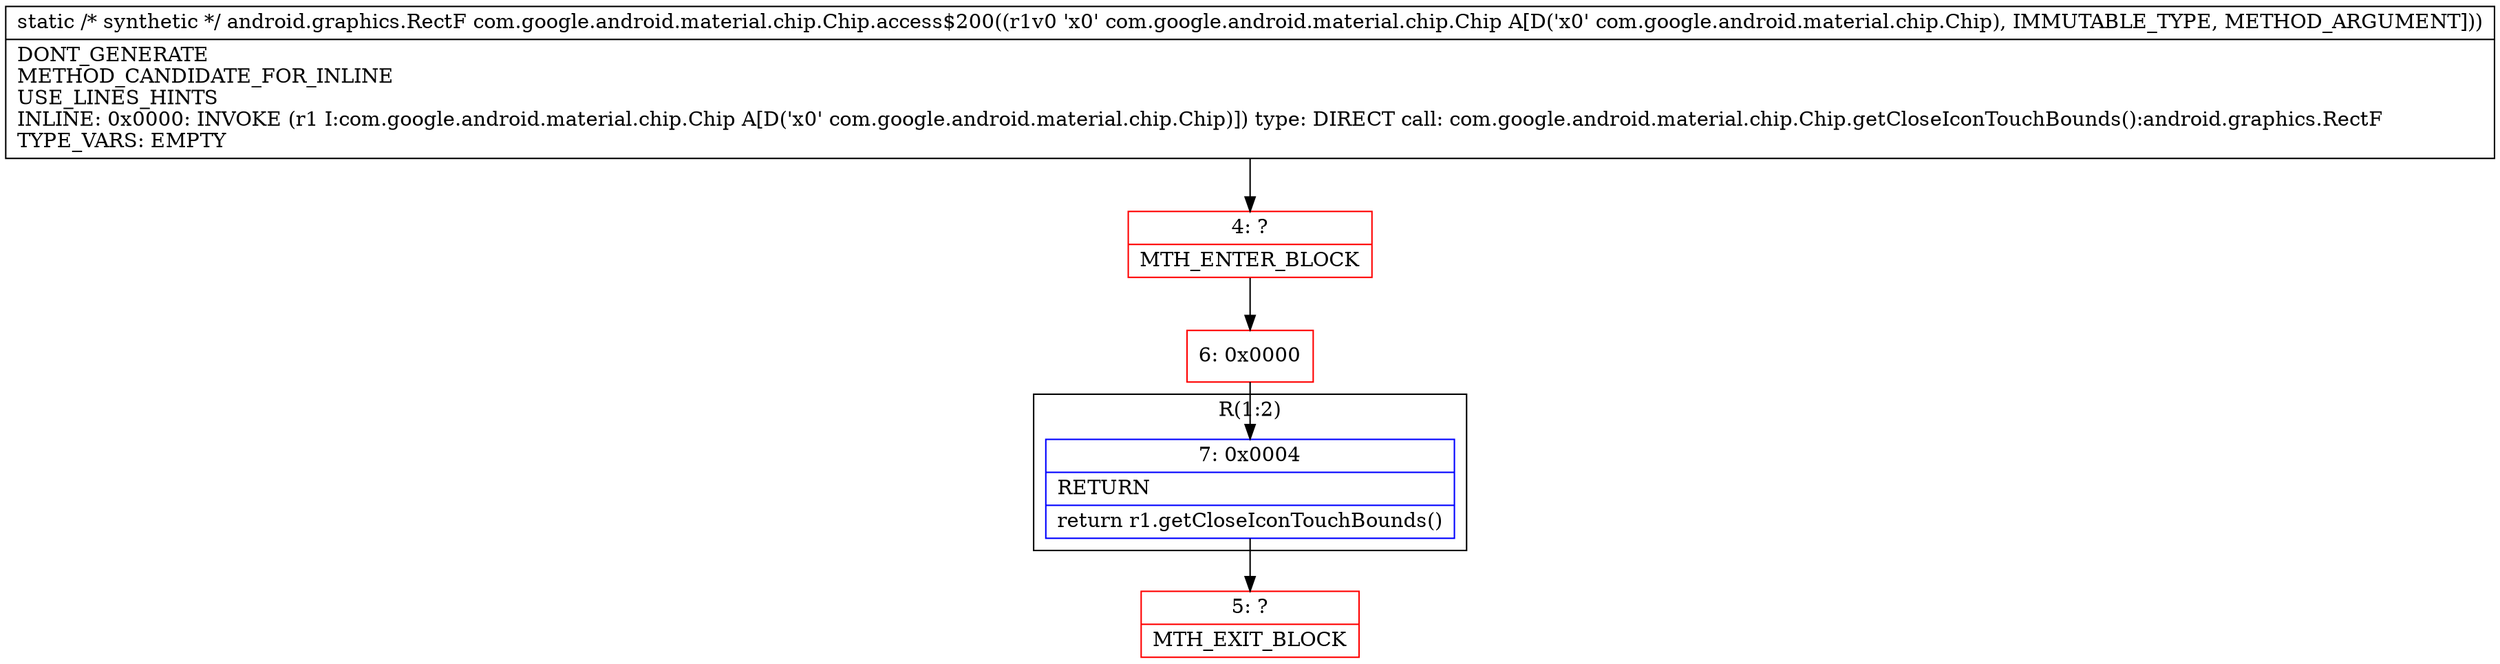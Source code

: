digraph "CFG forcom.google.android.material.chip.Chip.access$200(Lcom\/google\/android\/material\/chip\/Chip;)Landroid\/graphics\/RectF;" {
subgraph cluster_Region_1441478025 {
label = "R(1:2)";
node [shape=record,color=blue];
Node_7 [shape=record,label="{7\:\ 0x0004|RETURN\l|return r1.getCloseIconTouchBounds()\l}"];
}
Node_4 [shape=record,color=red,label="{4\:\ ?|MTH_ENTER_BLOCK\l}"];
Node_6 [shape=record,color=red,label="{6\:\ 0x0000}"];
Node_5 [shape=record,color=red,label="{5\:\ ?|MTH_EXIT_BLOCK\l}"];
MethodNode[shape=record,label="{static \/* synthetic *\/ android.graphics.RectF com.google.android.material.chip.Chip.access$200((r1v0 'x0' com.google.android.material.chip.Chip A[D('x0' com.google.android.material.chip.Chip), IMMUTABLE_TYPE, METHOD_ARGUMENT]))  | DONT_GENERATE\lMETHOD_CANDIDATE_FOR_INLINE\lUSE_LINES_HINTS\lINLINE: 0x0000: INVOKE  (r1 I:com.google.android.material.chip.Chip A[D('x0' com.google.android.material.chip.Chip)]) type: DIRECT call: com.google.android.material.chip.Chip.getCloseIconTouchBounds():android.graphics.RectF\lTYPE_VARS: EMPTY\l}"];
MethodNode -> Node_4;Node_7 -> Node_5;
Node_4 -> Node_6;
Node_6 -> Node_7;
}

